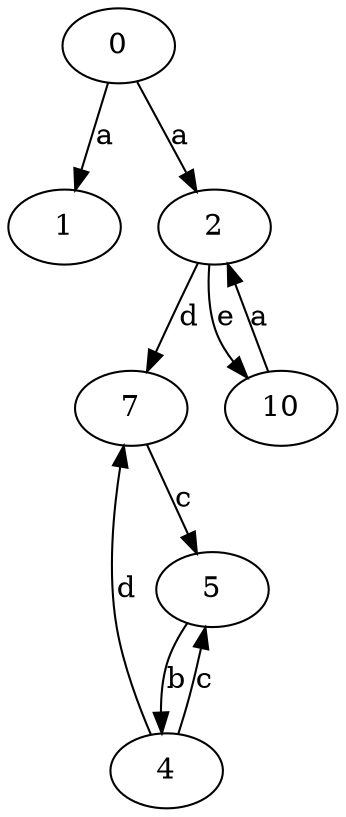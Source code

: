 strict digraph  {
1;
2;
0;
4;
5;
7;
10;
2 -> 7  [label=d];
2 -> 10  [label=e];
0 -> 1  [label=a];
0 -> 2  [label=a];
4 -> 5  [label=c];
4 -> 7  [label=d];
5 -> 4  [label=b];
7 -> 5  [label=c];
10 -> 2  [label=a];
}
